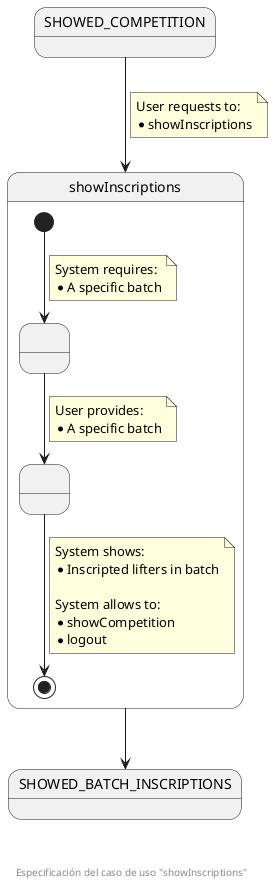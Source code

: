 @startuml
state SHOWED_COMPETITION
state showInscriptions {
  state " " as pendingBatch
  state " " as providedBatch
  [*] --> pendingBatch
  note on link
    System requires:
    * A specific batch
  end note
  pendingBatch --> providedBatch
  note on link
    User provides:
    * A specific batch
  end note
  providedBatch --> [*]
  note on link
    System shows:
    * Inscripted lifters in batch
    
    System allows to:
    * showCompetition
    * logout
  end note
}
state SHOWED_BATCH_INSCRIPTIONS

SHOWED_COMPETITION --> showInscriptions
note on link
  User requests to:
  * showInscriptions
end note

showInscriptions --> SHOWED_BATCH_INSCRIPTIONS

footer \n\n\n Especificación del caso de uso "showInscriptions"
@enduml
